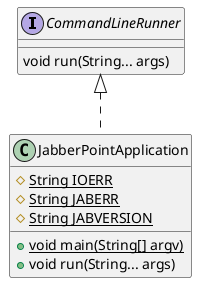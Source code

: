@startuml JabberPoint

interface CommandLineRunner {
  void run(String... args)
}

class JabberPointApplication {
  #{static} String IOERR
  #{static} String JABERR
  #{static} String JABVERSION

  +{static} void main(String[] argv)
  + void run(String... args)
}

class JabberPointApplication implements CommandLineRunner

@enduml
